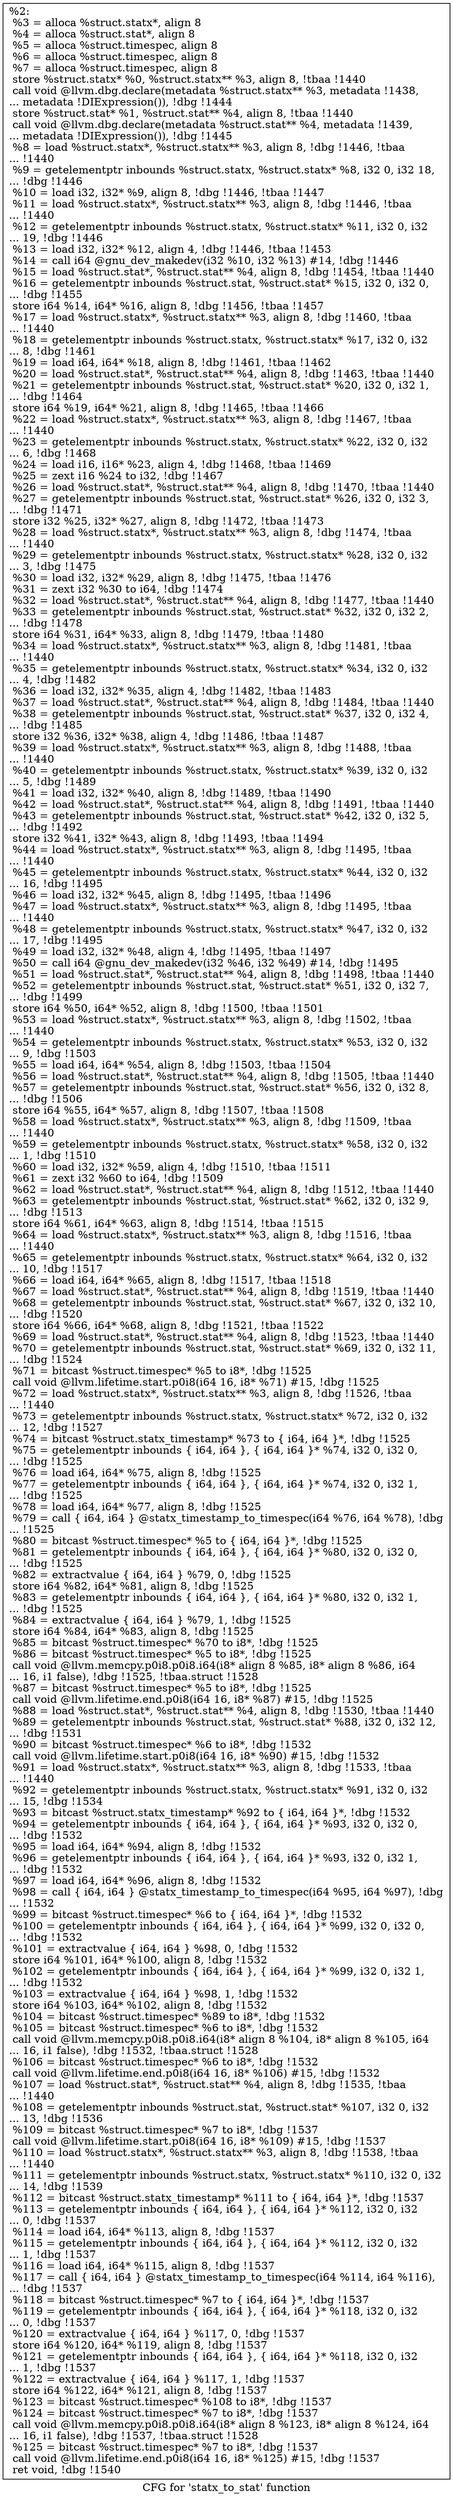 digraph "CFG for 'statx_to_stat' function" {
	label="CFG for 'statx_to_stat' function";

	Node0x2242880 [shape=record,label="{%2:\l  %3 = alloca %struct.statx*, align 8\l  %4 = alloca %struct.stat*, align 8\l  %5 = alloca %struct.timespec, align 8\l  %6 = alloca %struct.timespec, align 8\l  %7 = alloca %struct.timespec, align 8\l  store %struct.statx* %0, %struct.statx** %3, align 8, !tbaa !1440\l  call void @llvm.dbg.declare(metadata %struct.statx** %3, metadata !1438,\l... metadata !DIExpression()), !dbg !1444\l  store %struct.stat* %1, %struct.stat** %4, align 8, !tbaa !1440\l  call void @llvm.dbg.declare(metadata %struct.stat** %4, metadata !1439,\l... metadata !DIExpression()), !dbg !1445\l  %8 = load %struct.statx*, %struct.statx** %3, align 8, !dbg !1446, !tbaa\l... !1440\l  %9 = getelementptr inbounds %struct.statx, %struct.statx* %8, i32 0, i32 18,\l... !dbg !1446\l  %10 = load i32, i32* %9, align 8, !dbg !1446, !tbaa !1447\l  %11 = load %struct.statx*, %struct.statx** %3, align 8, !dbg !1446, !tbaa\l... !1440\l  %12 = getelementptr inbounds %struct.statx, %struct.statx* %11, i32 0, i32\l... 19, !dbg !1446\l  %13 = load i32, i32* %12, align 4, !dbg !1446, !tbaa !1453\l  %14 = call i64 @gnu_dev_makedev(i32 %10, i32 %13) #14, !dbg !1446\l  %15 = load %struct.stat*, %struct.stat** %4, align 8, !dbg !1454, !tbaa !1440\l  %16 = getelementptr inbounds %struct.stat, %struct.stat* %15, i32 0, i32 0,\l... !dbg !1455\l  store i64 %14, i64* %16, align 8, !dbg !1456, !tbaa !1457\l  %17 = load %struct.statx*, %struct.statx** %3, align 8, !dbg !1460, !tbaa\l... !1440\l  %18 = getelementptr inbounds %struct.statx, %struct.statx* %17, i32 0, i32\l... 8, !dbg !1461\l  %19 = load i64, i64* %18, align 8, !dbg !1461, !tbaa !1462\l  %20 = load %struct.stat*, %struct.stat** %4, align 8, !dbg !1463, !tbaa !1440\l  %21 = getelementptr inbounds %struct.stat, %struct.stat* %20, i32 0, i32 1,\l... !dbg !1464\l  store i64 %19, i64* %21, align 8, !dbg !1465, !tbaa !1466\l  %22 = load %struct.statx*, %struct.statx** %3, align 8, !dbg !1467, !tbaa\l... !1440\l  %23 = getelementptr inbounds %struct.statx, %struct.statx* %22, i32 0, i32\l... 6, !dbg !1468\l  %24 = load i16, i16* %23, align 4, !dbg !1468, !tbaa !1469\l  %25 = zext i16 %24 to i32, !dbg !1467\l  %26 = load %struct.stat*, %struct.stat** %4, align 8, !dbg !1470, !tbaa !1440\l  %27 = getelementptr inbounds %struct.stat, %struct.stat* %26, i32 0, i32 3,\l... !dbg !1471\l  store i32 %25, i32* %27, align 8, !dbg !1472, !tbaa !1473\l  %28 = load %struct.statx*, %struct.statx** %3, align 8, !dbg !1474, !tbaa\l... !1440\l  %29 = getelementptr inbounds %struct.statx, %struct.statx* %28, i32 0, i32\l... 3, !dbg !1475\l  %30 = load i32, i32* %29, align 8, !dbg !1475, !tbaa !1476\l  %31 = zext i32 %30 to i64, !dbg !1474\l  %32 = load %struct.stat*, %struct.stat** %4, align 8, !dbg !1477, !tbaa !1440\l  %33 = getelementptr inbounds %struct.stat, %struct.stat* %32, i32 0, i32 2,\l... !dbg !1478\l  store i64 %31, i64* %33, align 8, !dbg !1479, !tbaa !1480\l  %34 = load %struct.statx*, %struct.statx** %3, align 8, !dbg !1481, !tbaa\l... !1440\l  %35 = getelementptr inbounds %struct.statx, %struct.statx* %34, i32 0, i32\l... 4, !dbg !1482\l  %36 = load i32, i32* %35, align 4, !dbg !1482, !tbaa !1483\l  %37 = load %struct.stat*, %struct.stat** %4, align 8, !dbg !1484, !tbaa !1440\l  %38 = getelementptr inbounds %struct.stat, %struct.stat* %37, i32 0, i32 4,\l... !dbg !1485\l  store i32 %36, i32* %38, align 4, !dbg !1486, !tbaa !1487\l  %39 = load %struct.statx*, %struct.statx** %3, align 8, !dbg !1488, !tbaa\l... !1440\l  %40 = getelementptr inbounds %struct.statx, %struct.statx* %39, i32 0, i32\l... 5, !dbg !1489\l  %41 = load i32, i32* %40, align 8, !dbg !1489, !tbaa !1490\l  %42 = load %struct.stat*, %struct.stat** %4, align 8, !dbg !1491, !tbaa !1440\l  %43 = getelementptr inbounds %struct.stat, %struct.stat* %42, i32 0, i32 5,\l... !dbg !1492\l  store i32 %41, i32* %43, align 8, !dbg !1493, !tbaa !1494\l  %44 = load %struct.statx*, %struct.statx** %3, align 8, !dbg !1495, !tbaa\l... !1440\l  %45 = getelementptr inbounds %struct.statx, %struct.statx* %44, i32 0, i32\l... 16, !dbg !1495\l  %46 = load i32, i32* %45, align 8, !dbg !1495, !tbaa !1496\l  %47 = load %struct.statx*, %struct.statx** %3, align 8, !dbg !1495, !tbaa\l... !1440\l  %48 = getelementptr inbounds %struct.statx, %struct.statx* %47, i32 0, i32\l... 17, !dbg !1495\l  %49 = load i32, i32* %48, align 4, !dbg !1495, !tbaa !1497\l  %50 = call i64 @gnu_dev_makedev(i32 %46, i32 %49) #14, !dbg !1495\l  %51 = load %struct.stat*, %struct.stat** %4, align 8, !dbg !1498, !tbaa !1440\l  %52 = getelementptr inbounds %struct.stat, %struct.stat* %51, i32 0, i32 7,\l... !dbg !1499\l  store i64 %50, i64* %52, align 8, !dbg !1500, !tbaa !1501\l  %53 = load %struct.statx*, %struct.statx** %3, align 8, !dbg !1502, !tbaa\l... !1440\l  %54 = getelementptr inbounds %struct.statx, %struct.statx* %53, i32 0, i32\l... 9, !dbg !1503\l  %55 = load i64, i64* %54, align 8, !dbg !1503, !tbaa !1504\l  %56 = load %struct.stat*, %struct.stat** %4, align 8, !dbg !1505, !tbaa !1440\l  %57 = getelementptr inbounds %struct.stat, %struct.stat* %56, i32 0, i32 8,\l... !dbg !1506\l  store i64 %55, i64* %57, align 8, !dbg !1507, !tbaa !1508\l  %58 = load %struct.statx*, %struct.statx** %3, align 8, !dbg !1509, !tbaa\l... !1440\l  %59 = getelementptr inbounds %struct.statx, %struct.statx* %58, i32 0, i32\l... 1, !dbg !1510\l  %60 = load i32, i32* %59, align 4, !dbg !1510, !tbaa !1511\l  %61 = zext i32 %60 to i64, !dbg !1509\l  %62 = load %struct.stat*, %struct.stat** %4, align 8, !dbg !1512, !tbaa !1440\l  %63 = getelementptr inbounds %struct.stat, %struct.stat* %62, i32 0, i32 9,\l... !dbg !1513\l  store i64 %61, i64* %63, align 8, !dbg !1514, !tbaa !1515\l  %64 = load %struct.statx*, %struct.statx** %3, align 8, !dbg !1516, !tbaa\l... !1440\l  %65 = getelementptr inbounds %struct.statx, %struct.statx* %64, i32 0, i32\l... 10, !dbg !1517\l  %66 = load i64, i64* %65, align 8, !dbg !1517, !tbaa !1518\l  %67 = load %struct.stat*, %struct.stat** %4, align 8, !dbg !1519, !tbaa !1440\l  %68 = getelementptr inbounds %struct.stat, %struct.stat* %67, i32 0, i32 10,\l... !dbg !1520\l  store i64 %66, i64* %68, align 8, !dbg !1521, !tbaa !1522\l  %69 = load %struct.stat*, %struct.stat** %4, align 8, !dbg !1523, !tbaa !1440\l  %70 = getelementptr inbounds %struct.stat, %struct.stat* %69, i32 0, i32 11,\l... !dbg !1524\l  %71 = bitcast %struct.timespec* %5 to i8*, !dbg !1525\l  call void @llvm.lifetime.start.p0i8(i64 16, i8* %71) #15, !dbg !1525\l  %72 = load %struct.statx*, %struct.statx** %3, align 8, !dbg !1526, !tbaa\l... !1440\l  %73 = getelementptr inbounds %struct.statx, %struct.statx* %72, i32 0, i32\l... 12, !dbg !1527\l  %74 = bitcast %struct.statx_timestamp* %73 to \{ i64, i64 \}*, !dbg !1525\l  %75 = getelementptr inbounds \{ i64, i64 \}, \{ i64, i64 \}* %74, i32 0, i32 0,\l... !dbg !1525\l  %76 = load i64, i64* %75, align 8, !dbg !1525\l  %77 = getelementptr inbounds \{ i64, i64 \}, \{ i64, i64 \}* %74, i32 0, i32 1,\l... !dbg !1525\l  %78 = load i64, i64* %77, align 8, !dbg !1525\l  %79 = call \{ i64, i64 \} @statx_timestamp_to_timespec(i64 %76, i64 %78), !dbg\l... !1525\l  %80 = bitcast %struct.timespec* %5 to \{ i64, i64 \}*, !dbg !1525\l  %81 = getelementptr inbounds \{ i64, i64 \}, \{ i64, i64 \}* %80, i32 0, i32 0,\l... !dbg !1525\l  %82 = extractvalue \{ i64, i64 \} %79, 0, !dbg !1525\l  store i64 %82, i64* %81, align 8, !dbg !1525\l  %83 = getelementptr inbounds \{ i64, i64 \}, \{ i64, i64 \}* %80, i32 0, i32 1,\l... !dbg !1525\l  %84 = extractvalue \{ i64, i64 \} %79, 1, !dbg !1525\l  store i64 %84, i64* %83, align 8, !dbg !1525\l  %85 = bitcast %struct.timespec* %70 to i8*, !dbg !1525\l  %86 = bitcast %struct.timespec* %5 to i8*, !dbg !1525\l  call void @llvm.memcpy.p0i8.p0i8.i64(i8* align 8 %85, i8* align 8 %86, i64\l... 16, i1 false), !dbg !1525, !tbaa.struct !1528\l  %87 = bitcast %struct.timespec* %5 to i8*, !dbg !1525\l  call void @llvm.lifetime.end.p0i8(i64 16, i8* %87) #15, !dbg !1525\l  %88 = load %struct.stat*, %struct.stat** %4, align 8, !dbg !1530, !tbaa !1440\l  %89 = getelementptr inbounds %struct.stat, %struct.stat* %88, i32 0, i32 12,\l... !dbg !1531\l  %90 = bitcast %struct.timespec* %6 to i8*, !dbg !1532\l  call void @llvm.lifetime.start.p0i8(i64 16, i8* %90) #15, !dbg !1532\l  %91 = load %struct.statx*, %struct.statx** %3, align 8, !dbg !1533, !tbaa\l... !1440\l  %92 = getelementptr inbounds %struct.statx, %struct.statx* %91, i32 0, i32\l... 15, !dbg !1534\l  %93 = bitcast %struct.statx_timestamp* %92 to \{ i64, i64 \}*, !dbg !1532\l  %94 = getelementptr inbounds \{ i64, i64 \}, \{ i64, i64 \}* %93, i32 0, i32 0,\l... !dbg !1532\l  %95 = load i64, i64* %94, align 8, !dbg !1532\l  %96 = getelementptr inbounds \{ i64, i64 \}, \{ i64, i64 \}* %93, i32 0, i32 1,\l... !dbg !1532\l  %97 = load i64, i64* %96, align 8, !dbg !1532\l  %98 = call \{ i64, i64 \} @statx_timestamp_to_timespec(i64 %95, i64 %97), !dbg\l... !1532\l  %99 = bitcast %struct.timespec* %6 to \{ i64, i64 \}*, !dbg !1532\l  %100 = getelementptr inbounds \{ i64, i64 \}, \{ i64, i64 \}* %99, i32 0, i32 0,\l... !dbg !1532\l  %101 = extractvalue \{ i64, i64 \} %98, 0, !dbg !1532\l  store i64 %101, i64* %100, align 8, !dbg !1532\l  %102 = getelementptr inbounds \{ i64, i64 \}, \{ i64, i64 \}* %99, i32 0, i32 1,\l... !dbg !1532\l  %103 = extractvalue \{ i64, i64 \} %98, 1, !dbg !1532\l  store i64 %103, i64* %102, align 8, !dbg !1532\l  %104 = bitcast %struct.timespec* %89 to i8*, !dbg !1532\l  %105 = bitcast %struct.timespec* %6 to i8*, !dbg !1532\l  call void @llvm.memcpy.p0i8.p0i8.i64(i8* align 8 %104, i8* align 8 %105, i64\l... 16, i1 false), !dbg !1532, !tbaa.struct !1528\l  %106 = bitcast %struct.timespec* %6 to i8*, !dbg !1532\l  call void @llvm.lifetime.end.p0i8(i64 16, i8* %106) #15, !dbg !1532\l  %107 = load %struct.stat*, %struct.stat** %4, align 8, !dbg !1535, !tbaa\l... !1440\l  %108 = getelementptr inbounds %struct.stat, %struct.stat* %107, i32 0, i32\l... 13, !dbg !1536\l  %109 = bitcast %struct.timespec* %7 to i8*, !dbg !1537\l  call void @llvm.lifetime.start.p0i8(i64 16, i8* %109) #15, !dbg !1537\l  %110 = load %struct.statx*, %struct.statx** %3, align 8, !dbg !1538, !tbaa\l... !1440\l  %111 = getelementptr inbounds %struct.statx, %struct.statx* %110, i32 0, i32\l... 14, !dbg !1539\l  %112 = bitcast %struct.statx_timestamp* %111 to \{ i64, i64 \}*, !dbg !1537\l  %113 = getelementptr inbounds \{ i64, i64 \}, \{ i64, i64 \}* %112, i32 0, i32\l... 0, !dbg !1537\l  %114 = load i64, i64* %113, align 8, !dbg !1537\l  %115 = getelementptr inbounds \{ i64, i64 \}, \{ i64, i64 \}* %112, i32 0, i32\l... 1, !dbg !1537\l  %116 = load i64, i64* %115, align 8, !dbg !1537\l  %117 = call \{ i64, i64 \} @statx_timestamp_to_timespec(i64 %114, i64 %116),\l... !dbg !1537\l  %118 = bitcast %struct.timespec* %7 to \{ i64, i64 \}*, !dbg !1537\l  %119 = getelementptr inbounds \{ i64, i64 \}, \{ i64, i64 \}* %118, i32 0, i32\l... 0, !dbg !1537\l  %120 = extractvalue \{ i64, i64 \} %117, 0, !dbg !1537\l  store i64 %120, i64* %119, align 8, !dbg !1537\l  %121 = getelementptr inbounds \{ i64, i64 \}, \{ i64, i64 \}* %118, i32 0, i32\l... 1, !dbg !1537\l  %122 = extractvalue \{ i64, i64 \} %117, 1, !dbg !1537\l  store i64 %122, i64* %121, align 8, !dbg !1537\l  %123 = bitcast %struct.timespec* %108 to i8*, !dbg !1537\l  %124 = bitcast %struct.timespec* %7 to i8*, !dbg !1537\l  call void @llvm.memcpy.p0i8.p0i8.i64(i8* align 8 %123, i8* align 8 %124, i64\l... 16, i1 false), !dbg !1537, !tbaa.struct !1528\l  %125 = bitcast %struct.timespec* %7 to i8*, !dbg !1537\l  call void @llvm.lifetime.end.p0i8(i64 16, i8* %125) #15, !dbg !1537\l  ret void, !dbg !1540\l}"];
}
